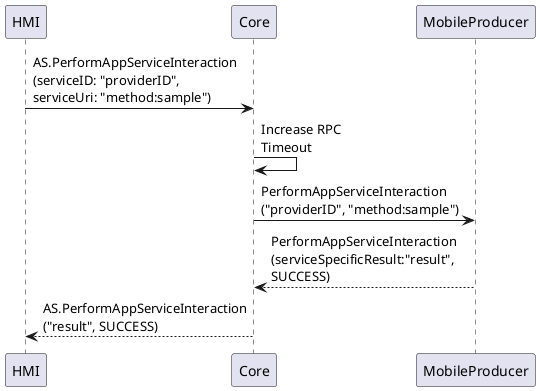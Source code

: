 @startuml

participant HMI
participant Core
participant MobileProducer

HMI -> Core : AS.PerformAppServiceInteraction\n(serviceID: "providerID", \nserviceUri: "method:sample")
Core -> Core : Increase RPC \nTimeout
Core -> MobileProducer : PerformAppServiceInteraction\n("providerID", "method:sample")

MobileProducer --> Core : PerformAppServiceInteraction\n(serviceSpecificResult:"result", \nSUCCESS)

Core --> HMI : AS.PerformAppServiceInteraction\n("result", SUCCESS)
@enduml
